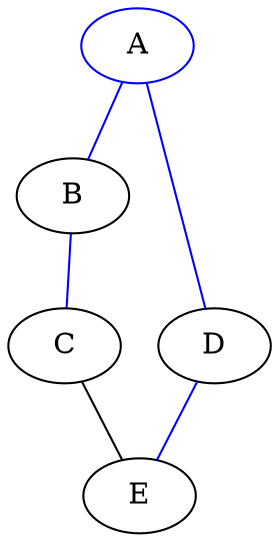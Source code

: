 graph {
A [color=blue];
B [color=black];
C [color=black];
D [color=black];
E [color=black];
A -- B [color=blue];
A -- D [color=blue];
B -- C [color=blue];
C -- E [color=black];
D -- E [color=blue];
}